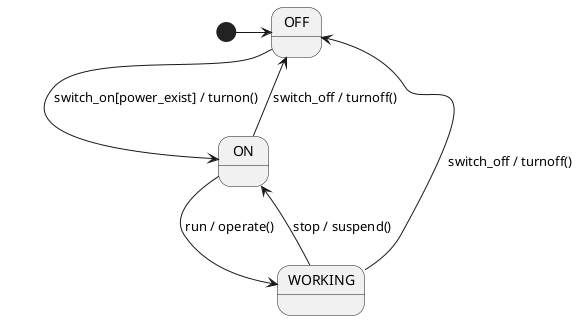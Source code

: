 @startuml

WORKING --> OFF : switch_off / turnoff()
WORKING --> ON : stop / suspend()
ON --> OFF : switch_off / turnoff()
ON --> WORKING : run / operate()
OFF --> ON : switch_on[power_exist] / turnon()
[*] -> OFF


@enduml